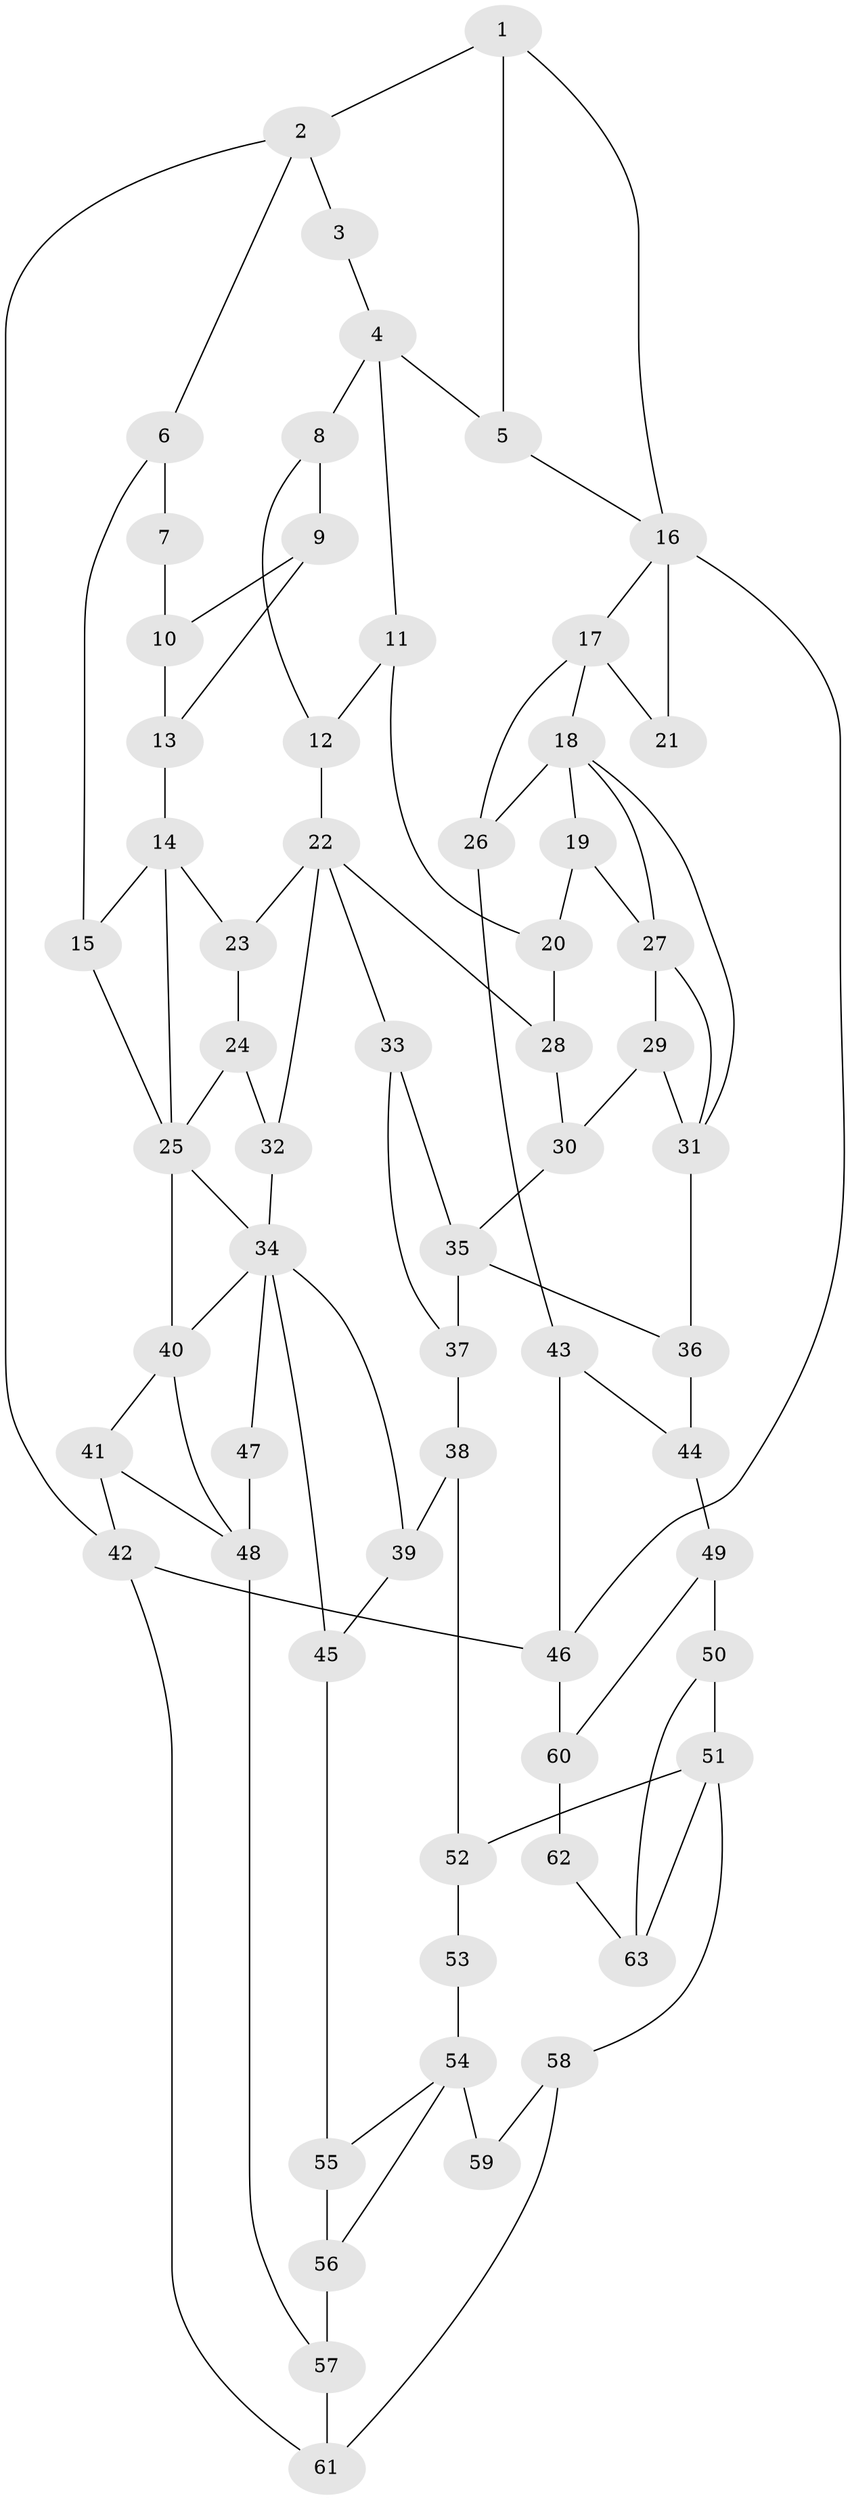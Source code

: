 // original degree distribution, {3: 0.032, 6: 0.2, 4: 0.192, 5: 0.576}
// Generated by graph-tools (version 1.1) at 2025/38/03/09/25 02:38:20]
// undirected, 63 vertices, 103 edges
graph export_dot {
graph [start="1"]
  node [color=gray90,style=filled];
  1;
  2;
  3;
  4;
  5;
  6;
  7;
  8;
  9;
  10;
  11;
  12;
  13;
  14;
  15;
  16;
  17;
  18;
  19;
  20;
  21;
  22;
  23;
  24;
  25;
  26;
  27;
  28;
  29;
  30;
  31;
  32;
  33;
  34;
  35;
  36;
  37;
  38;
  39;
  40;
  41;
  42;
  43;
  44;
  45;
  46;
  47;
  48;
  49;
  50;
  51;
  52;
  53;
  54;
  55;
  56;
  57;
  58;
  59;
  60;
  61;
  62;
  63;
  1 -- 2 [weight=1.0];
  1 -- 5 [weight=1.0];
  1 -- 16 [weight=1.0];
  2 -- 3 [weight=1.0];
  2 -- 6 [weight=1.0];
  2 -- 42 [weight=1.0];
  3 -- 4 [weight=1.0];
  4 -- 5 [weight=1.0];
  4 -- 8 [weight=1.0];
  4 -- 11 [weight=1.0];
  5 -- 16 [weight=1.0];
  6 -- 7 [weight=1.0];
  6 -- 15 [weight=1.0];
  7 -- 10 [weight=2.0];
  8 -- 9 [weight=1.0];
  8 -- 12 [weight=1.0];
  9 -- 10 [weight=1.0];
  9 -- 13 [weight=1.0];
  10 -- 13 [weight=3.0];
  11 -- 12 [weight=1.0];
  11 -- 20 [weight=1.0];
  12 -- 22 [weight=1.0];
  13 -- 14 [weight=2.0];
  14 -- 15 [weight=1.0];
  14 -- 23 [weight=1.0];
  14 -- 25 [weight=1.0];
  15 -- 25 [weight=1.0];
  16 -- 17 [weight=1.0];
  16 -- 21 [weight=3.0];
  16 -- 46 [weight=1.0];
  17 -- 18 [weight=1.0];
  17 -- 21 [weight=3.0];
  17 -- 26 [weight=1.0];
  18 -- 19 [weight=1.0];
  18 -- 26 [weight=1.0];
  18 -- 27 [weight=1.0];
  18 -- 31 [weight=1.0];
  19 -- 20 [weight=1.0];
  19 -- 27 [weight=1.0];
  20 -- 28 [weight=1.0];
  22 -- 23 [weight=1.0];
  22 -- 28 [weight=1.0];
  22 -- 32 [weight=1.0];
  22 -- 33 [weight=2.0];
  23 -- 24 [weight=1.0];
  24 -- 25 [weight=2.0];
  24 -- 32 [weight=1.0];
  25 -- 34 [weight=1.0];
  25 -- 40 [weight=1.0];
  26 -- 43 [weight=1.0];
  27 -- 29 [weight=1.0];
  27 -- 31 [weight=1.0];
  28 -- 30 [weight=1.0];
  29 -- 30 [weight=1.0];
  29 -- 31 [weight=1.0];
  30 -- 35 [weight=1.0];
  31 -- 36 [weight=2.0];
  32 -- 34 [weight=1.0];
  33 -- 35 [weight=1.0];
  33 -- 37 [weight=1.0];
  34 -- 39 [weight=1.0];
  34 -- 40 [weight=1.0];
  34 -- 45 [weight=1.0];
  34 -- 47 [weight=1.0];
  35 -- 36 [weight=2.0];
  35 -- 37 [weight=1.0];
  36 -- 44 [weight=2.0];
  37 -- 38 [weight=1.0];
  38 -- 39 [weight=1.0];
  38 -- 52 [weight=1.0];
  39 -- 45 [weight=1.0];
  40 -- 41 [weight=1.0];
  40 -- 48 [weight=1.0];
  41 -- 42 [weight=1.0];
  41 -- 48 [weight=1.0];
  42 -- 46 [weight=1.0];
  42 -- 61 [weight=1.0];
  43 -- 44 [weight=1.0];
  43 -- 46 [weight=1.0];
  44 -- 49 [weight=2.0];
  45 -- 55 [weight=1.0];
  46 -- 60 [weight=1.0];
  47 -- 48 [weight=2.0];
  48 -- 57 [weight=2.0];
  49 -- 50 [weight=1.0];
  49 -- 60 [weight=1.0];
  50 -- 51 [weight=1.0];
  50 -- 63 [weight=1.0];
  51 -- 52 [weight=1.0];
  51 -- 58 [weight=2.0];
  51 -- 63 [weight=1.0];
  52 -- 53 [weight=1.0];
  53 -- 54 [weight=2.0];
  54 -- 55 [weight=1.0];
  54 -- 56 [weight=1.0];
  54 -- 59 [weight=2.0];
  55 -- 56 [weight=1.0];
  56 -- 57 [weight=2.0];
  57 -- 61 [weight=2.0];
  58 -- 59 [weight=2.0];
  58 -- 61 [weight=2.0];
  60 -- 62 [weight=2.0];
  62 -- 63 [weight=1.0];
}
